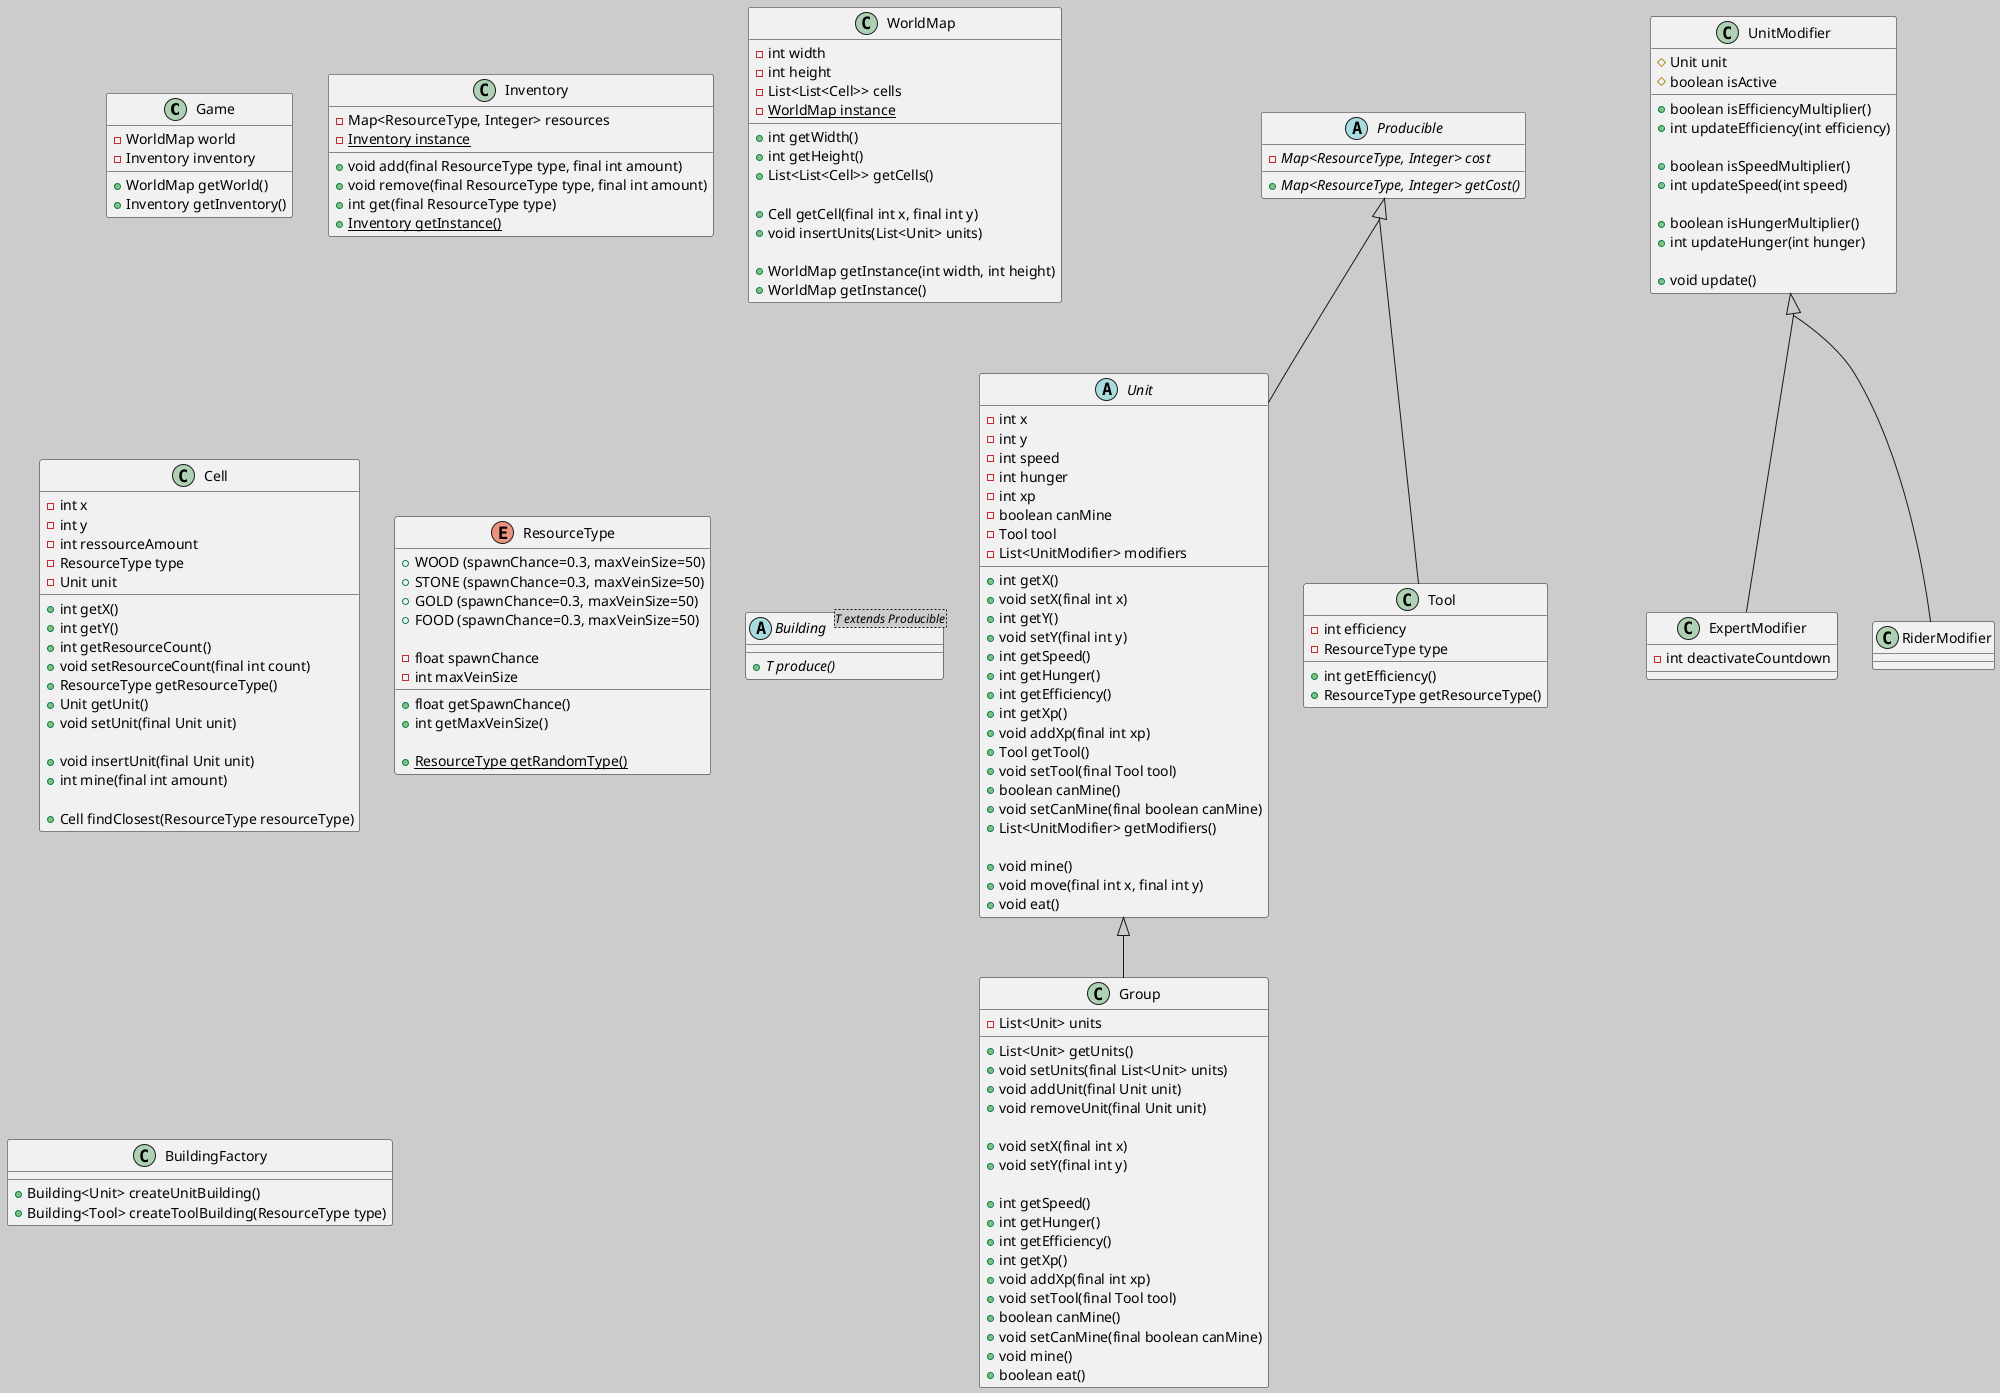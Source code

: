 @startuml
skinparam groupInheritance 2
skinparam backgroundColor #CCCCCC

class Game {
  -WorldMap world
  -Inventory inventory

  +WorldMap getWorld()
  +Inventory getInventory()
}

class Inventory {
  -Map<ResourceType, Integer> resources
  {static} -Inventory instance

  +void add(final ResourceType type, final int amount)
  +void remove(final ResourceType type, final int amount)
  +int get(final ResourceType type)
  {static} +Inventory getInstance()
}

class WorldMap {
  -int width
  -int height
  -List<List<Cell>> cells
  {static} -WorldMap instance


  +int getWidth()
  +int getHeight()
  +List<List<Cell>> getCells()

  +Cell getCell(final int x, final int y)
  +void insertUnits(List<Unit> units)

  +WorldMap getInstance(int width, int height)
  +WorldMap getInstance()
}

class Cell {
  -int x
  -int y
  -int ressourceAmount
  -ResourceType type
  -Unit unit

  +int getX()
  +int getY()
  +int getResourceCount()
  +void setResourceCount(final int count)
  +ResourceType getResourceType()
  +Unit getUnit()
  +void setUnit(final Unit unit)

  +void insertUnit(final Unit unit)
  +int mine(final int amount)

  +Cell findClosest(ResourceType resourceType)
}

enum ResourceType {
  {field} +WOOD (spawnChance=0.3, maxVeinSize=50)
  {field} +STONE (spawnChance=0.3, maxVeinSize=50)
  {field} +GOLD (spawnChance=0.3, maxVeinSize=50)
  {field} +FOOD (spawnChance=0.3, maxVeinSize=50)

  -float spawnChance
  -int maxVeinSize

  +float getSpawnChance()
  +int getMaxVeinSize()

  {static} +ResourceType getRandomType()
}

abstract class Producible {
  {abstract} -Map<ResourceType, Integer> cost

  {abstract} +Map<ResourceType, Integer> getCost()
}

abstract class Unit extends Producible {
  -int x
  -int y
  -int speed
  -int hunger
  -int xp
  -boolean canMine
  -Tool tool
  -List<UnitModifier> modifiers

  +int getX()
  +void setX(final int x)
  +int getY()
  +void setY(final int y)
  +int getSpeed()
  +int getHunger()
  +int getEfficiency()
  +int getXp()
  +void addXp(final int xp)
  +Tool getTool()
  +void setTool(final Tool tool)
  +boolean canMine()
  +void setCanMine(final boolean canMine)
  +List<UnitModifier> getModifiers()

  +void mine()
  +void move(final int x, final int y)
  +void eat()
}

class Group extends Unit {
  -List<Unit> units

  +List<Unit> getUnits()
  +void setUnits(final List<Unit> units)
  +void addUnit(final Unit unit)
  +void removeUnit(final Unit unit)

  +void setX(final int x)
  +void setY(final int y)

  +int getSpeed()
  +int getHunger()
  +int getEfficiency()
  +int getXp()
  +void addXp(final int xp)
  +void setTool(final Tool tool)
  +boolean canMine()
  +void setCanMine(final boolean canMine)
  +void mine()
  +boolean eat()
}

class UnitModifier {
  #Unit unit
  #boolean isActive

  +boolean isEfficiencyMultiplier()
  +int updateEfficiency(int efficiency)

  +boolean isSpeedMultiplier()
  +int updateSpeed(int speed)

  +boolean isHungerMultiplier()
  +int updateHunger(int hunger)

  +void update()
}

class ExpertModifier extends UnitModifier {
  -int deactivateCountdown
}

class RiderModifier extends UnitModifier {
}

class Tool extends Producible {
  -int efficiency
  -ResourceType type

  +int getEfficiency()
  +ResourceType getResourceType()
}

abstract class Building<T extends Producible> {
  {abstract} +T produce()
}

class BuildingFactory {
  +Building<Unit> createUnitBuilding()
  +Building<Tool> createToolBuilding(ResourceType type)
}

@enduml